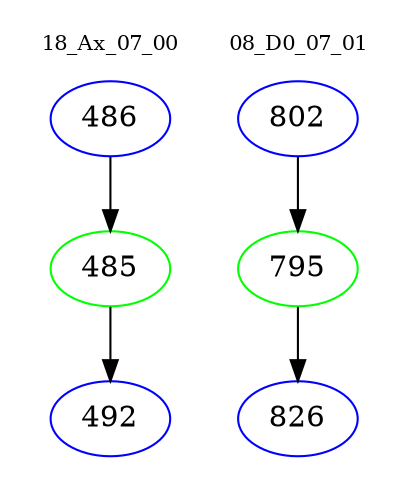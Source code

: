 digraph{
subgraph cluster_0 {
color = white
label = "18_Ax_07_00";
fontsize=10;
T0_486 [label="486", color="blue"]
T0_486 -> T0_485 [color="black"]
T0_485 [label="485", color="green"]
T0_485 -> T0_492 [color="black"]
T0_492 [label="492", color="blue"]
}
subgraph cluster_1 {
color = white
label = "08_D0_07_01";
fontsize=10;
T1_802 [label="802", color="blue"]
T1_802 -> T1_795 [color="black"]
T1_795 [label="795", color="green"]
T1_795 -> T1_826 [color="black"]
T1_826 [label="826", color="blue"]
}
}
